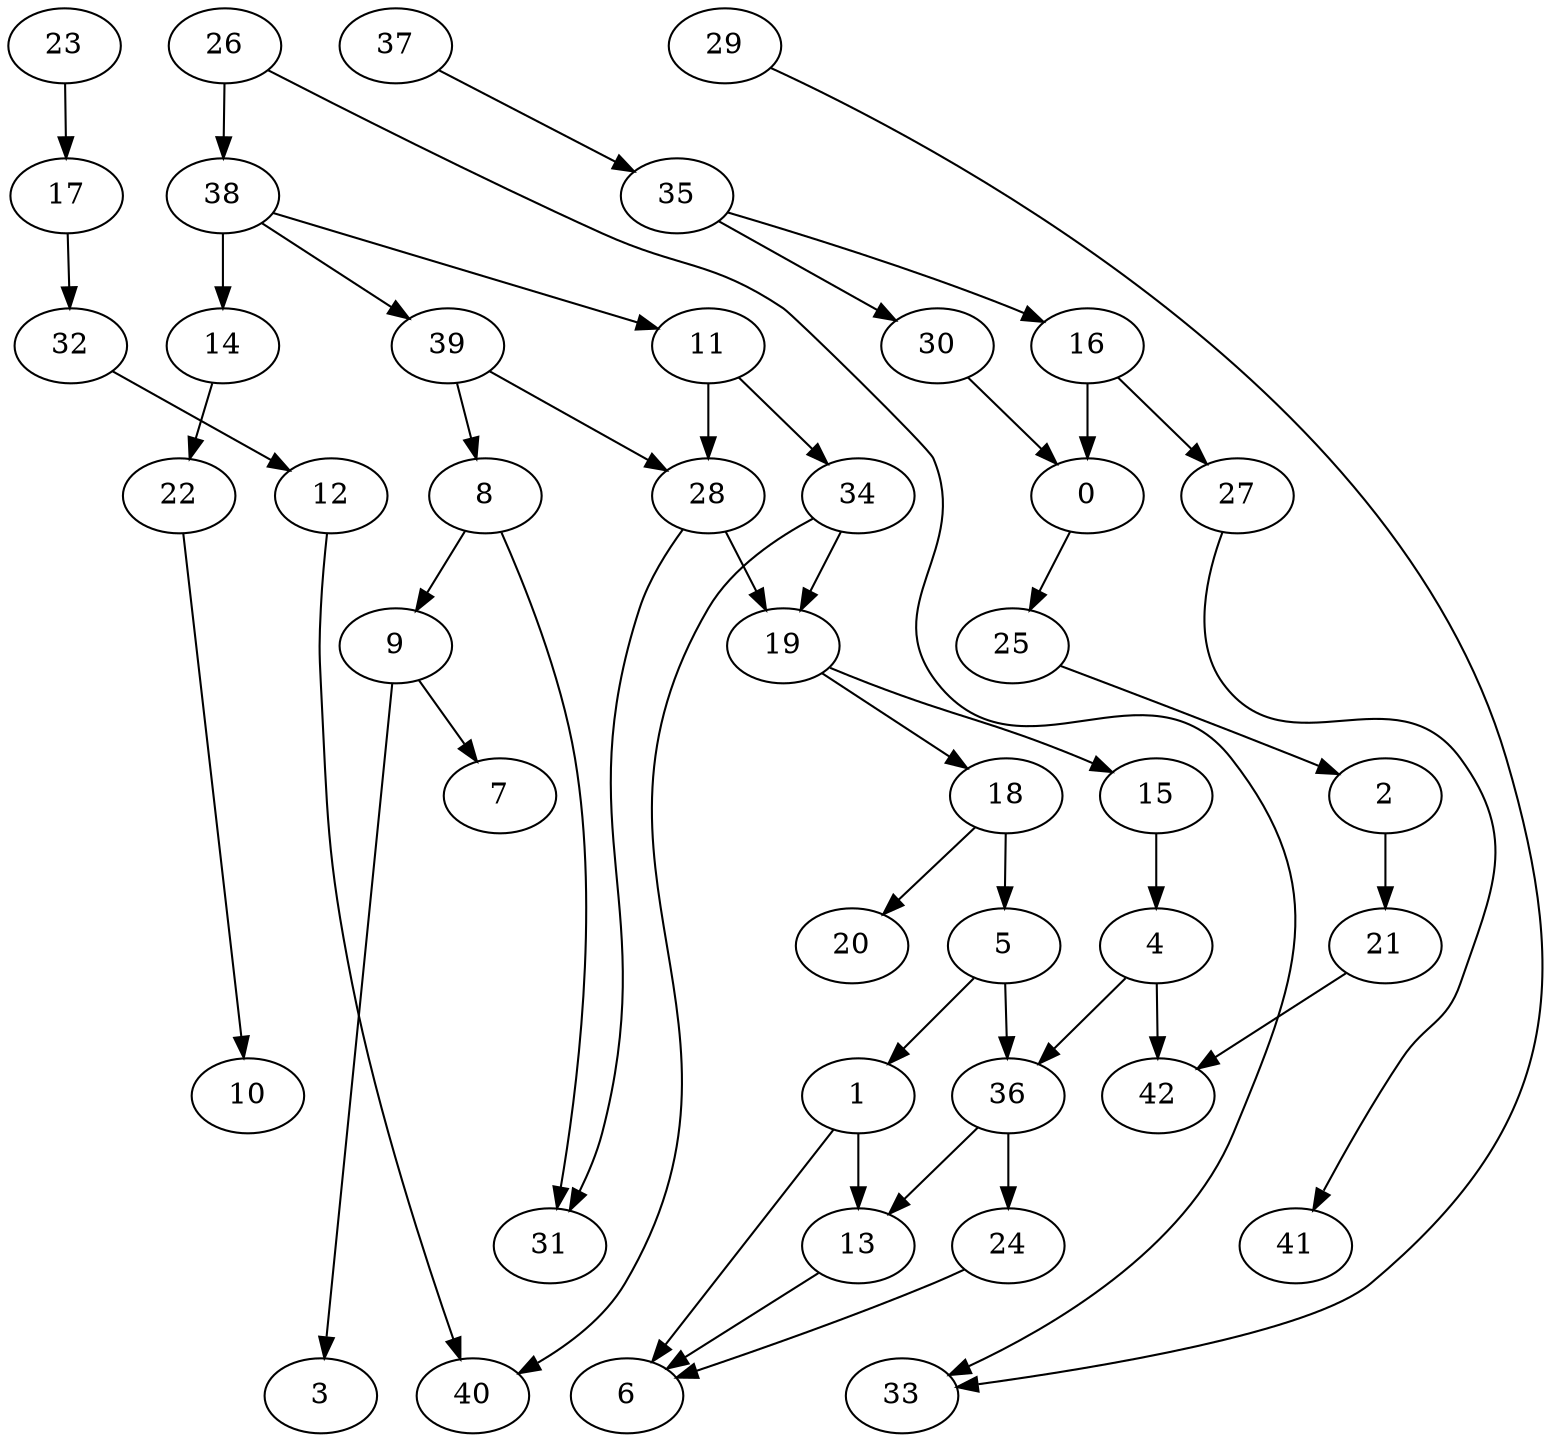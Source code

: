 digraph g {
0;
1;
2;
3;
4;
5;
6;
7;
8;
9;
10;
11;
12;
13;
14;
15;
16;
17;
18;
19;
20;
21;
22;
23;
24;
25;
26;
27;
28;
29;
30;
31;
32;
33;
34;
35;
36;
37;
38;
39;
40;
41;
42;
0 -> 25 [weight=0];
1 -> 13 [weight=0];
1 -> 6 [weight=0];
2 -> 21 [weight=0];
4 -> 42 [weight=0];
4 -> 36 [weight=0];
5 -> 1 [weight=0];
5 -> 36 [weight=0];
8 -> 9 [weight=0];
8 -> 31 [weight=0];
9 -> 3 [weight=0];
9 -> 7 [weight=0];
11 -> 28 [weight=0];
11 -> 34 [weight=0];
12 -> 40 [weight=0];
13 -> 6 [weight=0];
14 -> 22 [weight=0];
15 -> 4 [weight=0];
16 -> 0 [weight=0];
16 -> 27 [weight=0];
17 -> 32 [weight=0];
18 -> 5 [weight=0];
18 -> 20 [weight=0];
19 -> 15 [weight=0];
19 -> 18 [weight=0];
21 -> 42 [weight=0];
22 -> 10 [weight=0];
23 -> 17 [weight=0];
24 -> 6 [weight=0];
25 -> 2 [weight=0];
26 -> 33 [weight=0];
26 -> 38 [weight=0];
27 -> 41 [weight=0];
28 -> 31 [weight=0];
28 -> 19 [weight=0];
29 -> 33 [weight=0];
30 -> 0 [weight=0];
32 -> 12 [weight=0];
34 -> 40 [weight=0];
34 -> 19 [weight=0];
35 -> 16 [weight=0];
35 -> 30 [weight=0];
36 -> 13 [weight=0];
36 -> 24 [weight=0];
37 -> 35 [weight=0];
38 -> 39 [weight=0];
38 -> 11 [weight=0];
38 -> 14 [weight=0];
39 -> 8 [weight=0];
39 -> 28 [weight=0];
}
